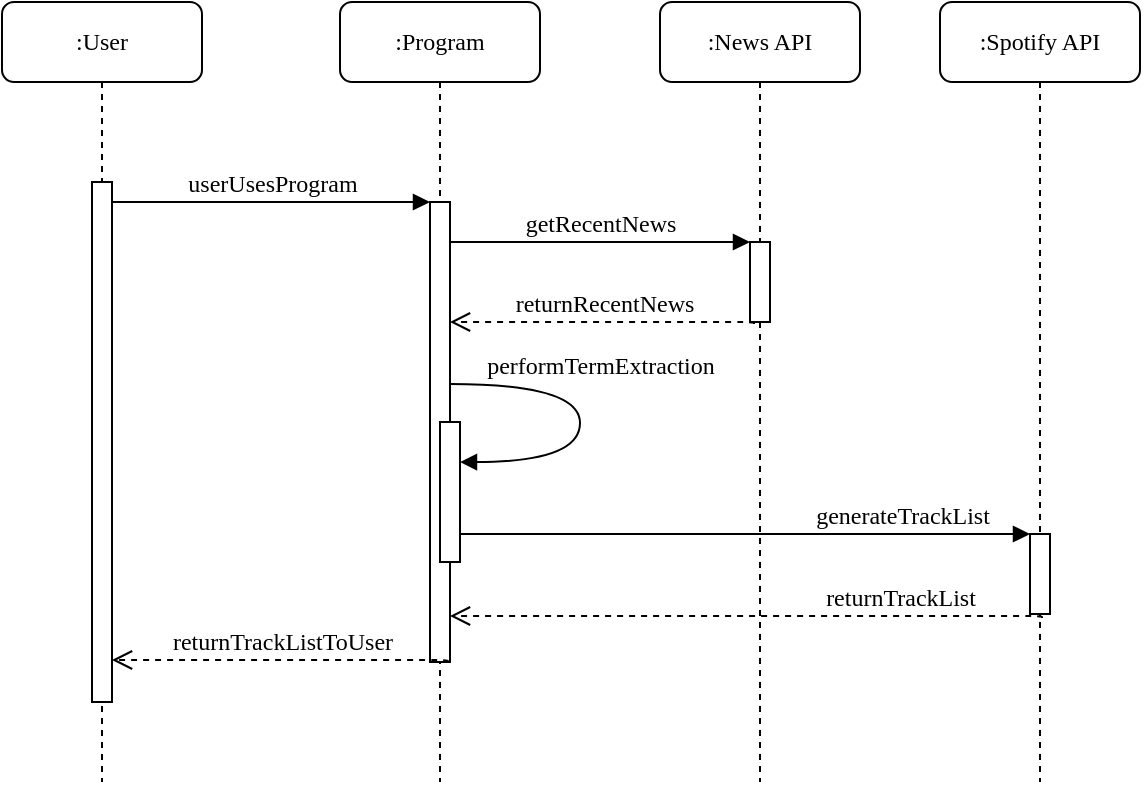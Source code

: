 <mxfile version="12.1.9" type="device" pages="1"><diagram name="Page-1" id="13e1069c-82ec-6db2-03f1-153e76fe0fe0"><mxGraphModel dx="1408" dy="755" grid="1" gridSize="10" guides="1" tooltips="1" connect="1" arrows="1" fold="1" page="1" pageScale="1" pageWidth="1100" pageHeight="850" background="#ffffff" math="0" shadow="0"><root><mxCell id="0"/><mxCell id="1" parent="0"/><mxCell id="3zLO-T5lOlAqWv-rPE1I-1" value=":Program" style="shape=umlLifeline;perimeter=lifelinePerimeter;whiteSpace=wrap;html=1;container=1;collapsible=0;recursiveResize=0;outlineConnect=0;rounded=1;shadow=0;comic=0;labelBackgroundColor=none;strokeColor=#000000;strokeWidth=1;fillColor=#FFFFFF;fontFamily=Verdana;fontSize=12;fontColor=#000000;align=center;" parent="1" vertex="1"><mxGeometry x="250" y="90" width="100" height="390" as="geometry"/></mxCell><mxCell id="3zLO-T5lOlAqWv-rPE1I-2" value="" style="html=1;points=[];perimeter=orthogonalPerimeter;rounded=0;shadow=0;comic=0;labelBackgroundColor=none;strokeColor=#000000;strokeWidth=1;fillColor=#FFFFFF;fontFamily=Verdana;fontSize=12;fontColor=#000000;align=center;" parent="3zLO-T5lOlAqWv-rPE1I-1" vertex="1"><mxGeometry x="45" y="100" width="10" height="230" as="geometry"/></mxCell><mxCell id="IrHd77WNHkMU6AQxH38d-1" value="" style="html=1;points=[];perimeter=orthogonalPerimeter;rounded=0;shadow=0;comic=0;labelBackgroundColor=none;strokeColor=#000000;strokeWidth=1;fillColor=#FFFFFF;fontFamily=Verdana;fontSize=12;fontColor=#000000;align=center;" vertex="1" parent="3zLO-T5lOlAqWv-rPE1I-1"><mxGeometry x="50" y="210" width="10" height="70" as="geometry"/></mxCell><mxCell id="IrHd77WNHkMU6AQxH38d-2" value="performTermExtraction" style="html=1;verticalAlign=bottom;endArrow=block;labelBackgroundColor=none;fontFamily=Verdana;fontSize=12;elbow=vertical;edgeStyle=orthogonalEdgeStyle;curved=1;entryX=1;entryY=0.286;entryPerimeter=0;" edge="1" parent="3zLO-T5lOlAqWv-rPE1I-1" target="IrHd77WNHkMU6AQxH38d-1"><mxGeometry x="-0.207" y="10" relative="1" as="geometry"><mxPoint x="55" y="191" as="sourcePoint"/><mxPoint x="355" y="150" as="targetPoint"/><Array as="points"><mxPoint x="120" y="191"/><mxPoint x="120" y="230"/></Array><mxPoint as="offset"/></mxGeometry></mxCell><mxCell id="3zLO-T5lOlAqWv-rPE1I-3" value=":News API" style="shape=umlLifeline;perimeter=lifelinePerimeter;whiteSpace=wrap;html=1;container=1;collapsible=0;recursiveResize=0;outlineConnect=0;rounded=1;shadow=0;comic=0;labelBackgroundColor=none;strokeColor=#000000;strokeWidth=1;fillColor=#FFFFFF;fontFamily=Verdana;fontSize=12;fontColor=#000000;align=center;" parent="1" vertex="1"><mxGeometry x="410" y="90" width="100" height="390" as="geometry"/></mxCell><mxCell id="3zLO-T5lOlAqWv-rPE1I-10" value="" style="html=1;points=[];perimeter=orthogonalPerimeter;rounded=0;shadow=0;comic=0;labelBackgroundColor=none;strokeColor=#000000;strokeWidth=1;fillColor=#FFFFFF;fontFamily=Verdana;fontSize=12;fontColor=#000000;align=center;" parent="3zLO-T5lOlAqWv-rPE1I-3" vertex="1"><mxGeometry x="45" y="120" width="10" height="40" as="geometry"/></mxCell><mxCell id="3zLO-T5lOlAqWv-rPE1I-5" value=":Spotify API" style="shape=umlLifeline;perimeter=lifelinePerimeter;whiteSpace=wrap;html=1;container=1;collapsible=0;recursiveResize=0;outlineConnect=0;rounded=1;shadow=0;comic=0;labelBackgroundColor=none;strokeColor=#000000;strokeWidth=1;fillColor=#FFFFFF;fontFamily=Verdana;fontSize=12;fontColor=#000000;align=center;" parent="1" vertex="1"><mxGeometry x="550" y="90" width="100" height="390" as="geometry"/></mxCell><mxCell id="3zLO-T5lOlAqWv-rPE1I-26" value="" style="html=1;points=[];perimeter=orthogonalPerimeter;rounded=0;shadow=0;comic=0;labelBackgroundColor=none;strokeColor=#000000;strokeWidth=1;fillColor=#FFFFFF;fontFamily=Verdana;fontSize=12;fontColor=#000000;align=center;" parent="3zLO-T5lOlAqWv-rPE1I-5" vertex="1"><mxGeometry x="45" y="266" width="10" height="40" as="geometry"/></mxCell><mxCell id="3zLO-T5lOlAqWv-rPE1I-6" value=":User" style="shape=umlLifeline;perimeter=lifelinePerimeter;whiteSpace=wrap;html=1;container=1;collapsible=0;recursiveResize=0;outlineConnect=0;rounded=1;shadow=0;comic=0;labelBackgroundColor=none;strokeColor=#000000;strokeWidth=1;fillColor=#FFFFFF;fontFamily=Verdana;fontSize=12;fontColor=#000000;align=center;" parent="1" vertex="1"><mxGeometry x="81" y="90" width="100" height="390" as="geometry"/></mxCell><mxCell id="3zLO-T5lOlAqWv-rPE1I-7" value="" style="html=1;points=[];perimeter=orthogonalPerimeter;rounded=0;shadow=0;comic=0;labelBackgroundColor=none;strokeColor=#000000;strokeWidth=1;fillColor=#FFFFFF;fontFamily=Verdana;fontSize=12;fontColor=#000000;align=center;" parent="3zLO-T5lOlAqWv-rPE1I-6" vertex="1"><mxGeometry x="45" y="90" width="10" height="260" as="geometry"/></mxCell><mxCell id="3zLO-T5lOlAqWv-rPE1I-12" value="returnRecentNews" style="html=1;verticalAlign=bottom;endArrow=open;dashed=1;endSize=8;labelBackgroundColor=none;fontFamily=Verdana;fontSize=12;edgeStyle=elbowEdgeStyle;elbow=vertical;exitX=0.2;exitY=1.025;exitDx=0;exitDy=0;exitPerimeter=0;" parent="1" source="3zLO-T5lOlAqWv-rPE1I-10" target="3zLO-T5lOlAqWv-rPE1I-2" edge="1"><mxGeometry relative="1" as="geometry"><mxPoint x="660" y="316" as="targetPoint"/><Array as="points"><mxPoint x="390" y="250"/><mxPoint x="390" y="250"/><mxPoint x="710" y="270"/></Array></mxGeometry></mxCell><mxCell id="3zLO-T5lOlAqWv-rPE1I-15" value="userUsesProgram" style="html=1;verticalAlign=bottom;endArrow=block;entryX=0;entryY=0;labelBackgroundColor=none;fontFamily=Verdana;fontSize=12;edgeStyle=elbowEdgeStyle;elbow=vertical;" parent="1" source="3zLO-T5lOlAqWv-rPE1I-7" target="3zLO-T5lOlAqWv-rPE1I-2" edge="1"><mxGeometry relative="1" as="geometry"><mxPoint x="230" y="200" as="sourcePoint"/></mxGeometry></mxCell><mxCell id="3zLO-T5lOlAqWv-rPE1I-16" value="getRecentNews" style="html=1;verticalAlign=bottom;endArrow=block;entryX=0;entryY=0;labelBackgroundColor=none;fontFamily=Verdana;fontSize=12;edgeStyle=elbowEdgeStyle;elbow=vertical;" parent="1" source="3zLO-T5lOlAqWv-rPE1I-2" edge="1"><mxGeometry relative="1" as="geometry"><mxPoint x="380" y="210" as="sourcePoint"/><mxPoint x="455" y="210" as="targetPoint"/></mxGeometry></mxCell><mxCell id="3zLO-T5lOlAqWv-rPE1I-27" value="generateTrackList" style="html=1;verticalAlign=bottom;endArrow=block;labelBackgroundColor=none;fontFamily=Verdana;fontSize=12;edgeStyle=elbowEdgeStyle;elbow=vertical;entryX=0.3;entryY=0;entryDx=0;entryDy=0;entryPerimeter=0;" parent="1" edge="1"><mxGeometry x="0.552" relative="1" as="geometry"><mxPoint x="310" y="356" as="sourcePoint"/><mxPoint x="595" y="356" as="targetPoint"/><mxPoint as="offset"/></mxGeometry></mxCell><mxCell id="3zLO-T5lOlAqWv-rPE1I-29" value="returnTrackListToUser" style="html=1;verticalAlign=bottom;endArrow=open;dashed=1;endSize=8;labelBackgroundColor=none;fontFamily=Verdana;fontSize=12;edgeStyle=elbowEdgeStyle;elbow=vertical;exitX=0.2;exitY=1.025;exitDx=0;exitDy=0;exitPerimeter=0;" parent="1" edge="1"><mxGeometry relative="1" as="geometry"><mxPoint x="136" y="419" as="targetPoint"/><Array as="points"><mxPoint x="237" y="419"/><mxPoint x="237" y="419"/><mxPoint x="557" y="439"/></Array><mxPoint x="304" y="420" as="sourcePoint"/></mxGeometry></mxCell><mxCell id="3zLO-T5lOlAqWv-rPE1I-31" value="returnTrackList" style="html=1;verticalAlign=bottom;endArrow=open;dashed=1;endSize=8;labelBackgroundColor=none;fontFamily=Verdana;fontSize=12;edgeStyle=elbowEdgeStyle;elbow=vertical;exitX=0.2;exitY=1.025;exitDx=0;exitDy=0;exitPerimeter=0;" parent="1" edge="1"><mxGeometry x="-0.515" relative="1" as="geometry"><mxPoint x="305" y="397" as="targetPoint"/><Array as="points"><mxPoint x="534" y="397"/><mxPoint x="534" y="397"/><mxPoint x="854" y="417"/></Array><mxPoint x="601" y="398" as="sourcePoint"/><mxPoint as="offset"/></mxGeometry></mxCell></root></mxGraphModel></diagram></mxfile>